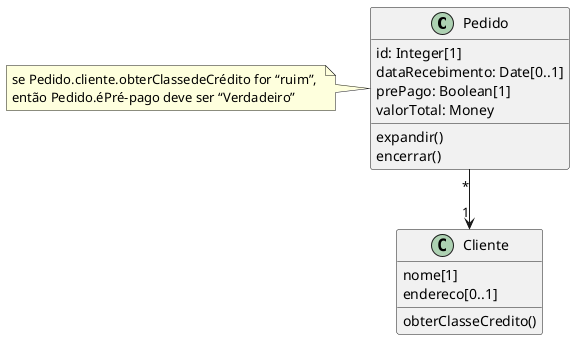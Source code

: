 @startuml

class Pedido{
  id: Integer[1]
  dataRecebimento: Date[0..1]
  prePago: Boolean[1]
  valorTotal: Money
  expandir()
  encerrar()
}

note left of Pedido 
se Pedido.cliente.obterClassedeCrédito for “ruim”, 
então Pedido.éPré-pago deve ser “Verdadeiro”
end note

class Cliente{
  nome[1]
  endereco[0..1]
  obterClasseCredito()
}

Pedido "*" --> "1" Cliente

@enduml